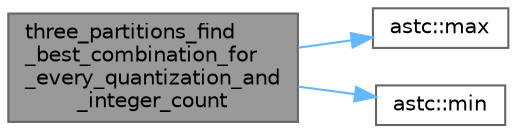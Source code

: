 digraph "three_partitions_find_best_combination_for_every_quantization_and_integer_count"
{
 // LATEX_PDF_SIZE
  bgcolor="transparent";
  edge [fontname=Helvetica,fontsize=10,labelfontname=Helvetica,labelfontsize=10];
  node [fontname=Helvetica,fontsize=10,shape=box,height=0.2,width=0.4];
  rankdir="LR";
  Node1 [id="Node000001",label="three_partitions_find\l_best_combination_for\l_every_quantization_and\l_integer_count",height=0.2,width=0.4,color="gray40", fillcolor="grey60", style="filled", fontcolor="black",tooltip="For 3 partitions compute the best format combinations for every pair of quant mode and integer count."];
  Node1 -> Node2 [id="edge3_Node000001_Node000002",color="steelblue1",style="solid",tooltip=" "];
  Node2 [id="Node000002",label="astc::max",height=0.2,width=0.4,color="grey40", fillcolor="white", style="filled",URL="$namespaceastc.html#a83a55552d03399cdff6cf2fed8312c9f",tooltip="Return the maximum of two values."];
  Node1 -> Node3 [id="edge4_Node000001_Node000003",color="steelblue1",style="solid",tooltip=" "];
  Node3 [id="Node000003",label="astc::min",height=0.2,width=0.4,color="grey40", fillcolor="white", style="filled",URL="$namespaceastc.html#af78c0d31374aa9923633a3a2abf8d738",tooltip="Return the minimum of two values."];
}
